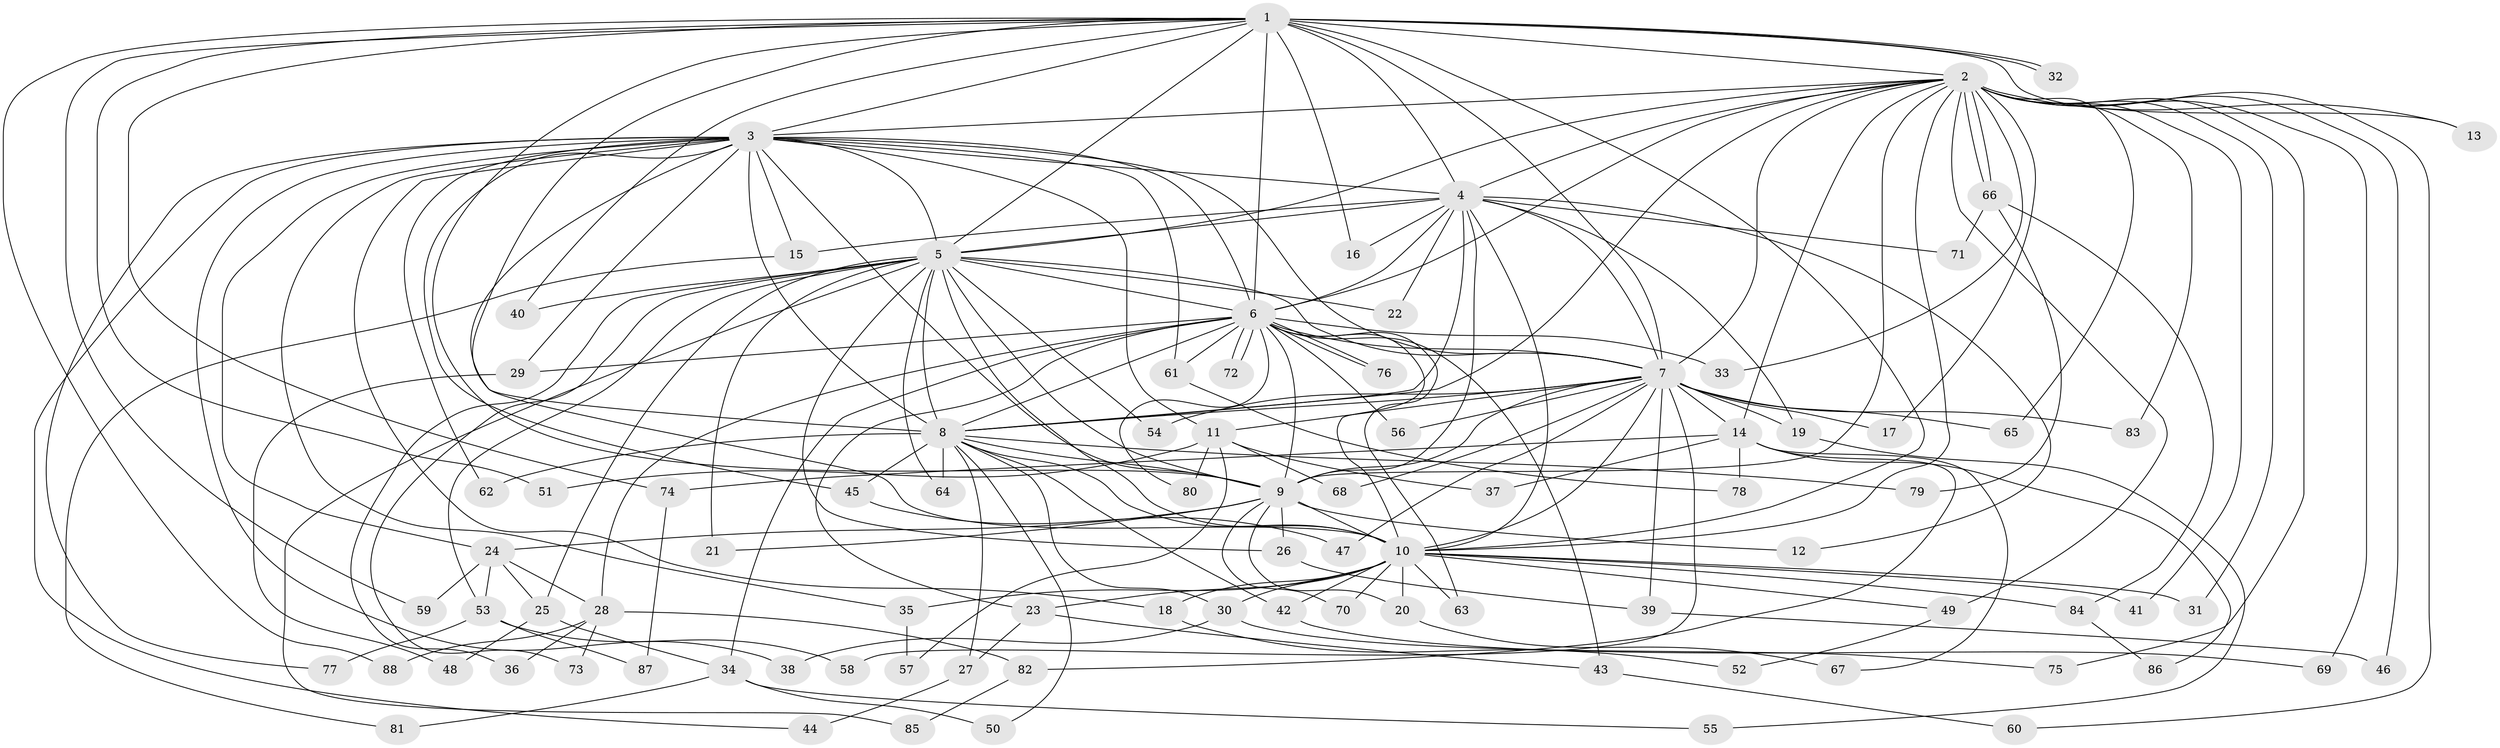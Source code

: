 // Generated by graph-tools (version 1.1) at 2025/49/03/09/25 03:49:42]
// undirected, 88 vertices, 201 edges
graph export_dot {
graph [start="1"]
  node [color=gray90,style=filled];
  1;
  2;
  3;
  4;
  5;
  6;
  7;
  8;
  9;
  10;
  11;
  12;
  13;
  14;
  15;
  16;
  17;
  18;
  19;
  20;
  21;
  22;
  23;
  24;
  25;
  26;
  27;
  28;
  29;
  30;
  31;
  32;
  33;
  34;
  35;
  36;
  37;
  38;
  39;
  40;
  41;
  42;
  43;
  44;
  45;
  46;
  47;
  48;
  49;
  50;
  51;
  52;
  53;
  54;
  55;
  56;
  57;
  58;
  59;
  60;
  61;
  62;
  63;
  64;
  65;
  66;
  67;
  68;
  69;
  70;
  71;
  72;
  73;
  74;
  75;
  76;
  77;
  78;
  79;
  80;
  81;
  82;
  83;
  84;
  85;
  86;
  87;
  88;
  1 -- 2;
  1 -- 3;
  1 -- 4;
  1 -- 5;
  1 -- 6;
  1 -- 7;
  1 -- 8;
  1 -- 9;
  1 -- 10;
  1 -- 13;
  1 -- 16;
  1 -- 32;
  1 -- 32;
  1 -- 40;
  1 -- 51;
  1 -- 59;
  1 -- 74;
  1 -- 88;
  2 -- 3;
  2 -- 4;
  2 -- 5;
  2 -- 6;
  2 -- 7;
  2 -- 8;
  2 -- 9;
  2 -- 10;
  2 -- 13;
  2 -- 14;
  2 -- 17;
  2 -- 31;
  2 -- 33;
  2 -- 41;
  2 -- 46;
  2 -- 49;
  2 -- 60;
  2 -- 65;
  2 -- 66;
  2 -- 66;
  2 -- 69;
  2 -- 75;
  2 -- 83;
  3 -- 4;
  3 -- 5;
  3 -- 6;
  3 -- 7;
  3 -- 8;
  3 -- 9;
  3 -- 10;
  3 -- 11;
  3 -- 15;
  3 -- 18;
  3 -- 24;
  3 -- 29;
  3 -- 35;
  3 -- 38;
  3 -- 44;
  3 -- 45;
  3 -- 61;
  3 -- 62;
  3 -- 77;
  4 -- 5;
  4 -- 6;
  4 -- 7;
  4 -- 8;
  4 -- 9;
  4 -- 10;
  4 -- 12;
  4 -- 15;
  4 -- 16;
  4 -- 19;
  4 -- 22;
  4 -- 71;
  5 -- 6;
  5 -- 7;
  5 -- 8;
  5 -- 9;
  5 -- 10;
  5 -- 21;
  5 -- 22;
  5 -- 25;
  5 -- 26;
  5 -- 36;
  5 -- 40;
  5 -- 53;
  5 -- 54;
  5 -- 64;
  5 -- 73;
  5 -- 85;
  6 -- 7;
  6 -- 8;
  6 -- 9;
  6 -- 10;
  6 -- 23;
  6 -- 28;
  6 -- 29;
  6 -- 33;
  6 -- 34;
  6 -- 43;
  6 -- 56;
  6 -- 61;
  6 -- 63;
  6 -- 72;
  6 -- 72;
  6 -- 76;
  6 -- 76;
  6 -- 80;
  7 -- 8;
  7 -- 9;
  7 -- 10;
  7 -- 11;
  7 -- 14;
  7 -- 17;
  7 -- 19;
  7 -- 39;
  7 -- 47;
  7 -- 54;
  7 -- 56;
  7 -- 58;
  7 -- 65;
  7 -- 68;
  7 -- 83;
  8 -- 9;
  8 -- 10;
  8 -- 27;
  8 -- 30;
  8 -- 42;
  8 -- 45;
  8 -- 50;
  8 -- 62;
  8 -- 64;
  8 -- 79;
  9 -- 10;
  9 -- 12;
  9 -- 20;
  9 -- 21;
  9 -- 24;
  9 -- 26;
  9 -- 70;
  10 -- 18;
  10 -- 20;
  10 -- 23;
  10 -- 30;
  10 -- 31;
  10 -- 35;
  10 -- 41;
  10 -- 42;
  10 -- 49;
  10 -- 63;
  10 -- 70;
  10 -- 84;
  11 -- 37;
  11 -- 51;
  11 -- 57;
  11 -- 68;
  11 -- 80;
  14 -- 37;
  14 -- 67;
  14 -- 74;
  14 -- 78;
  14 -- 82;
  14 -- 86;
  15 -- 81;
  18 -- 52;
  19 -- 55;
  20 -- 67;
  23 -- 27;
  23 -- 43;
  24 -- 25;
  24 -- 28;
  24 -- 53;
  24 -- 59;
  25 -- 34;
  25 -- 48;
  26 -- 39;
  27 -- 44;
  28 -- 36;
  28 -- 73;
  28 -- 82;
  28 -- 88;
  29 -- 48;
  30 -- 38;
  30 -- 75;
  34 -- 50;
  34 -- 55;
  34 -- 81;
  35 -- 57;
  39 -- 46;
  42 -- 69;
  43 -- 60;
  45 -- 47;
  49 -- 52;
  53 -- 58;
  53 -- 77;
  53 -- 87;
  61 -- 78;
  66 -- 71;
  66 -- 79;
  66 -- 84;
  74 -- 87;
  82 -- 85;
  84 -- 86;
}
